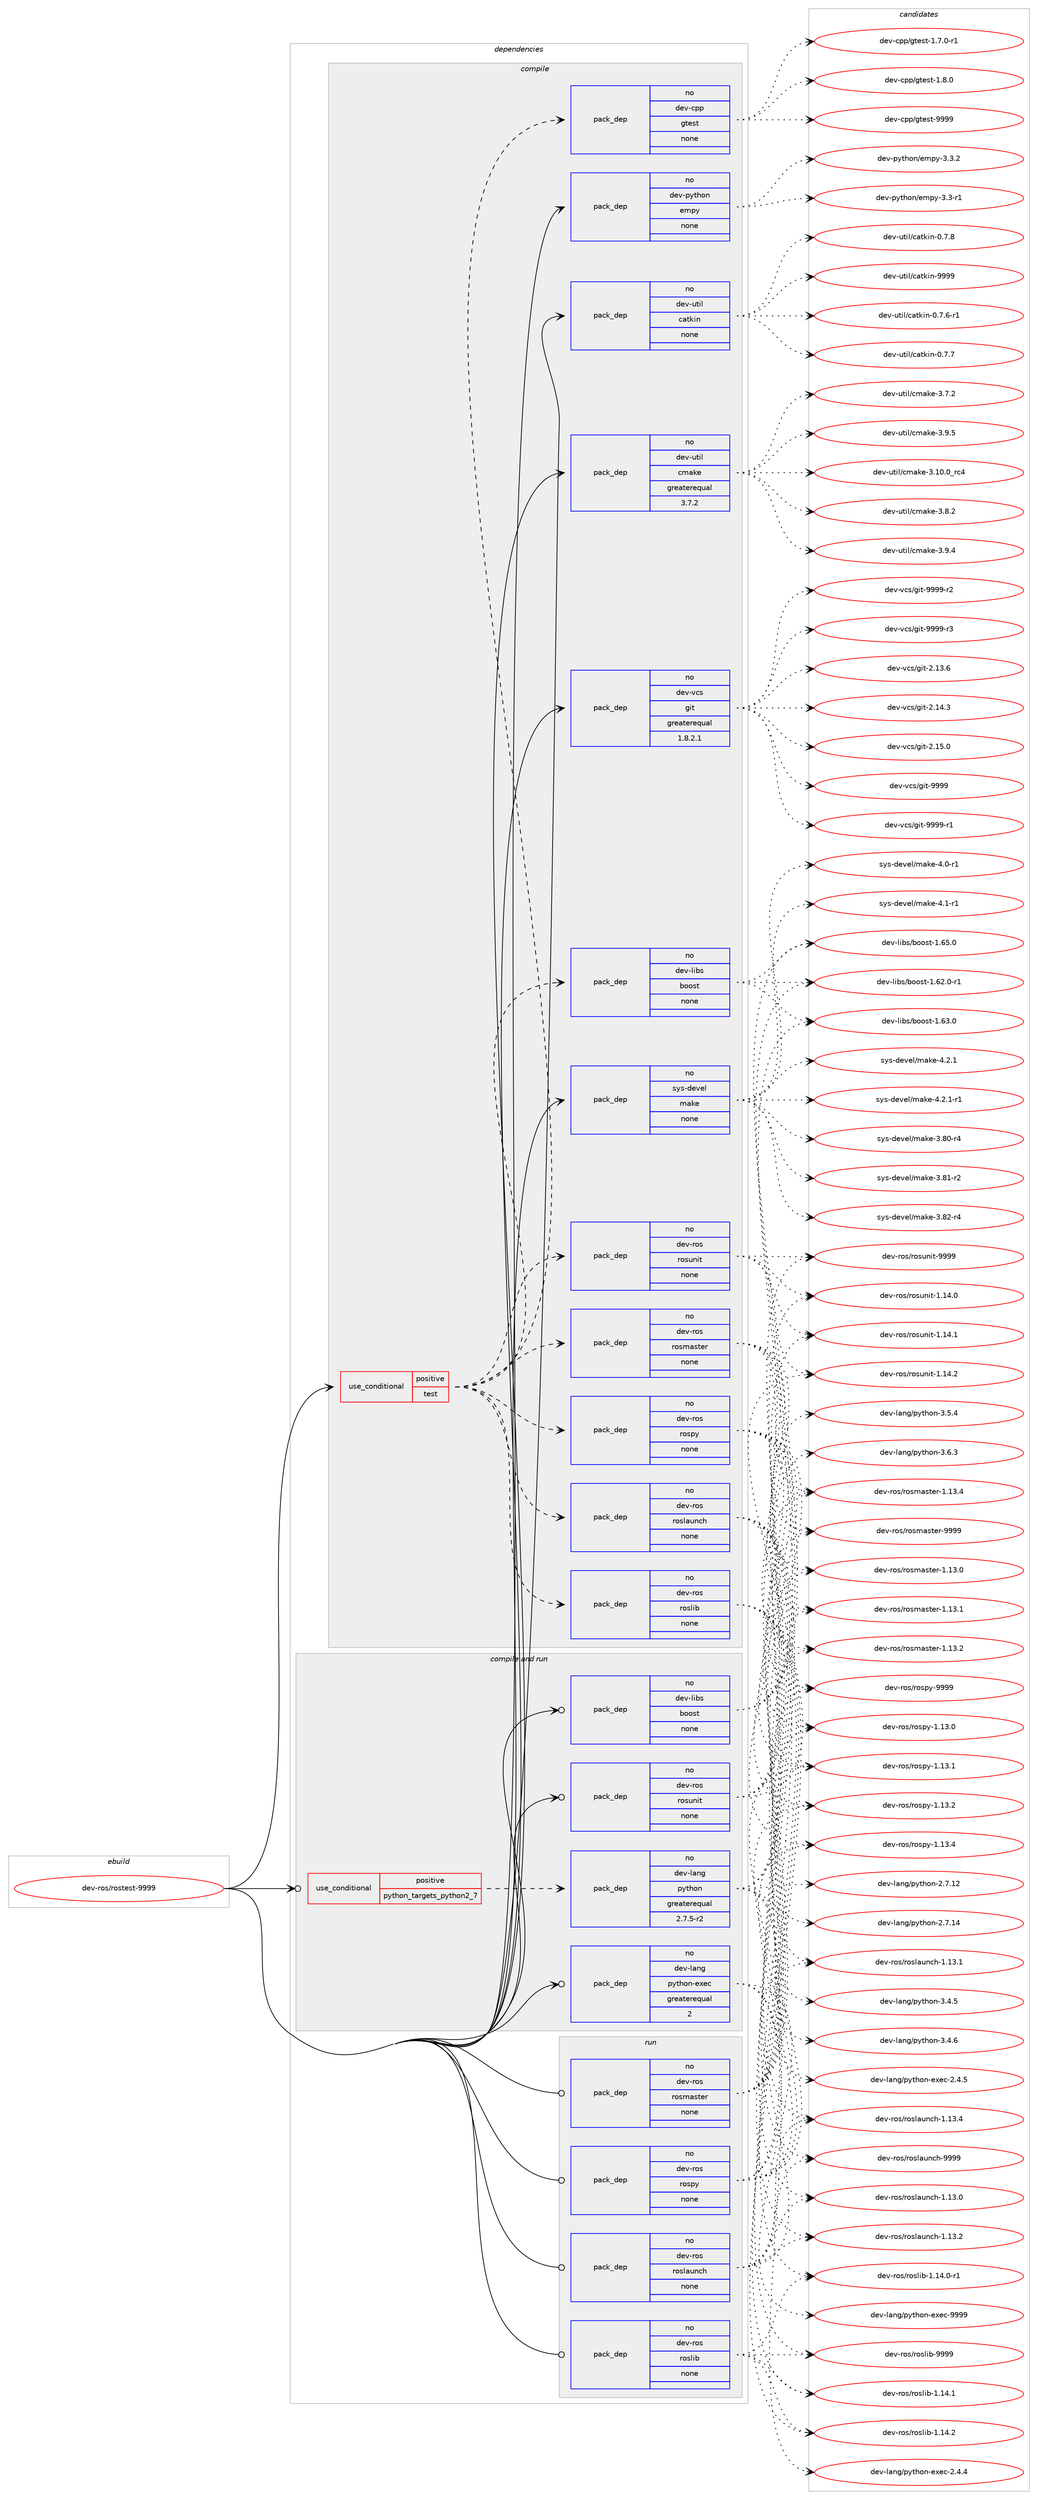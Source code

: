 digraph prolog {

# *************
# Graph options
# *************

newrank=true;
concentrate=true;
compound=true;
graph [rankdir=LR,fontname=Helvetica,fontsize=10,ranksep=1.5];#, ranksep=2.5, nodesep=0.2];
edge  [arrowhead=vee];
node  [fontname=Helvetica,fontsize=10];

# **********
# The ebuild
# **********

subgraph cluster_leftcol {
color=gray;
rank=same;
label=<<i>ebuild</i>>;
id [label="dev-ros/rostest-9999", color=red, width=4, href="../dev-ros/rostest-9999.svg"];
}

# ****************
# The dependencies
# ****************

subgraph cluster_midcol {
color=gray;
label=<<i>dependencies</i>>;
subgraph cluster_compile {
fillcolor="#eeeeee";
style=filled;
label=<<i>compile</i>>;
subgraph cond46967 {
dependency211939 [label=<<TABLE BORDER="0" CELLBORDER="1" CELLSPACING="0" CELLPADDING="4"><TR><TD ROWSPAN="3" CELLPADDING="10">use_conditional</TD></TR><TR><TD>positive</TD></TR><TR><TD>test</TD></TR></TABLE>>, shape=none, color=red];
subgraph pack160985 {
dependency211940 [label=<<TABLE BORDER="0" CELLBORDER="1" CELLSPACING="0" CELLPADDING="4" WIDTH="220"><TR><TD ROWSPAN="6" CELLPADDING="30">pack_dep</TD></TR><TR><TD WIDTH="110">no</TD></TR><TR><TD>dev-ros</TD></TR><TR><TD>rosunit</TD></TR><TR><TD>none</TD></TR><TR><TD></TD></TR></TABLE>>, shape=none, color=blue];
}
dependency211939:e -> dependency211940:w [weight=20,style="dashed",arrowhead="vee"];
subgraph pack160986 {
dependency211941 [label=<<TABLE BORDER="0" CELLBORDER="1" CELLSPACING="0" CELLPADDING="4" WIDTH="220"><TR><TD ROWSPAN="6" CELLPADDING="30">pack_dep</TD></TR><TR><TD WIDTH="110">no</TD></TR><TR><TD>dev-libs</TD></TR><TR><TD>boost</TD></TR><TR><TD>none</TD></TR><TR><TD></TD></TR></TABLE>>, shape=none, color=blue];
}
dependency211939:e -> dependency211941:w [weight=20,style="dashed",arrowhead="vee"];
subgraph pack160987 {
dependency211942 [label=<<TABLE BORDER="0" CELLBORDER="1" CELLSPACING="0" CELLPADDING="4" WIDTH="220"><TR><TD ROWSPAN="6" CELLPADDING="30">pack_dep</TD></TR><TR><TD WIDTH="110">no</TD></TR><TR><TD>dev-ros</TD></TR><TR><TD>roslib</TD></TR><TR><TD>none</TD></TR><TR><TD></TD></TR></TABLE>>, shape=none, color=blue];
}
dependency211939:e -> dependency211942:w [weight=20,style="dashed",arrowhead="vee"];
subgraph pack160988 {
dependency211943 [label=<<TABLE BORDER="0" CELLBORDER="1" CELLSPACING="0" CELLPADDING="4" WIDTH="220"><TR><TD ROWSPAN="6" CELLPADDING="30">pack_dep</TD></TR><TR><TD WIDTH="110">no</TD></TR><TR><TD>dev-ros</TD></TR><TR><TD>rospy</TD></TR><TR><TD>none</TD></TR><TR><TD></TD></TR></TABLE>>, shape=none, color=blue];
}
dependency211939:e -> dependency211943:w [weight=20,style="dashed",arrowhead="vee"];
subgraph pack160989 {
dependency211944 [label=<<TABLE BORDER="0" CELLBORDER="1" CELLSPACING="0" CELLPADDING="4" WIDTH="220"><TR><TD ROWSPAN="6" CELLPADDING="30">pack_dep</TD></TR><TR><TD WIDTH="110">no</TD></TR><TR><TD>dev-ros</TD></TR><TR><TD>roslaunch</TD></TR><TR><TD>none</TD></TR><TR><TD></TD></TR></TABLE>>, shape=none, color=blue];
}
dependency211939:e -> dependency211944:w [weight=20,style="dashed",arrowhead="vee"];
subgraph pack160990 {
dependency211945 [label=<<TABLE BORDER="0" CELLBORDER="1" CELLSPACING="0" CELLPADDING="4" WIDTH="220"><TR><TD ROWSPAN="6" CELLPADDING="30">pack_dep</TD></TR><TR><TD WIDTH="110">no</TD></TR><TR><TD>dev-ros</TD></TR><TR><TD>rosmaster</TD></TR><TR><TD>none</TD></TR><TR><TD></TD></TR></TABLE>>, shape=none, color=blue];
}
dependency211939:e -> dependency211945:w [weight=20,style="dashed",arrowhead="vee"];
subgraph pack160991 {
dependency211946 [label=<<TABLE BORDER="0" CELLBORDER="1" CELLSPACING="0" CELLPADDING="4" WIDTH="220"><TR><TD ROWSPAN="6" CELLPADDING="30">pack_dep</TD></TR><TR><TD WIDTH="110">no</TD></TR><TR><TD>dev-cpp</TD></TR><TR><TD>gtest</TD></TR><TR><TD>none</TD></TR><TR><TD></TD></TR></TABLE>>, shape=none, color=blue];
}
dependency211939:e -> dependency211946:w [weight=20,style="dashed",arrowhead="vee"];
}
id:e -> dependency211939:w [weight=20,style="solid",arrowhead="vee"];
subgraph pack160992 {
dependency211947 [label=<<TABLE BORDER="0" CELLBORDER="1" CELLSPACING="0" CELLPADDING="4" WIDTH="220"><TR><TD ROWSPAN="6" CELLPADDING="30">pack_dep</TD></TR><TR><TD WIDTH="110">no</TD></TR><TR><TD>dev-python</TD></TR><TR><TD>empy</TD></TR><TR><TD>none</TD></TR><TR><TD></TD></TR></TABLE>>, shape=none, color=blue];
}
id:e -> dependency211947:w [weight=20,style="solid",arrowhead="vee"];
subgraph pack160993 {
dependency211948 [label=<<TABLE BORDER="0" CELLBORDER="1" CELLSPACING="0" CELLPADDING="4" WIDTH="220"><TR><TD ROWSPAN="6" CELLPADDING="30">pack_dep</TD></TR><TR><TD WIDTH="110">no</TD></TR><TR><TD>dev-util</TD></TR><TR><TD>catkin</TD></TR><TR><TD>none</TD></TR><TR><TD></TD></TR></TABLE>>, shape=none, color=blue];
}
id:e -> dependency211948:w [weight=20,style="solid",arrowhead="vee"];
subgraph pack160994 {
dependency211949 [label=<<TABLE BORDER="0" CELLBORDER="1" CELLSPACING="0" CELLPADDING="4" WIDTH="220"><TR><TD ROWSPAN="6" CELLPADDING="30">pack_dep</TD></TR><TR><TD WIDTH="110">no</TD></TR><TR><TD>dev-util</TD></TR><TR><TD>cmake</TD></TR><TR><TD>greaterequal</TD></TR><TR><TD>3.7.2</TD></TR></TABLE>>, shape=none, color=blue];
}
id:e -> dependency211949:w [weight=20,style="solid",arrowhead="vee"];
subgraph pack160995 {
dependency211950 [label=<<TABLE BORDER="0" CELLBORDER="1" CELLSPACING="0" CELLPADDING="4" WIDTH="220"><TR><TD ROWSPAN="6" CELLPADDING="30">pack_dep</TD></TR><TR><TD WIDTH="110">no</TD></TR><TR><TD>dev-vcs</TD></TR><TR><TD>git</TD></TR><TR><TD>greaterequal</TD></TR><TR><TD>1.8.2.1</TD></TR></TABLE>>, shape=none, color=blue];
}
id:e -> dependency211950:w [weight=20,style="solid",arrowhead="vee"];
subgraph pack160996 {
dependency211951 [label=<<TABLE BORDER="0" CELLBORDER="1" CELLSPACING="0" CELLPADDING="4" WIDTH="220"><TR><TD ROWSPAN="6" CELLPADDING="30">pack_dep</TD></TR><TR><TD WIDTH="110">no</TD></TR><TR><TD>sys-devel</TD></TR><TR><TD>make</TD></TR><TR><TD>none</TD></TR><TR><TD></TD></TR></TABLE>>, shape=none, color=blue];
}
id:e -> dependency211951:w [weight=20,style="solid",arrowhead="vee"];
}
subgraph cluster_compileandrun {
fillcolor="#eeeeee";
style=filled;
label=<<i>compile and run</i>>;
subgraph cond46968 {
dependency211952 [label=<<TABLE BORDER="0" CELLBORDER="1" CELLSPACING="0" CELLPADDING="4"><TR><TD ROWSPAN="3" CELLPADDING="10">use_conditional</TD></TR><TR><TD>positive</TD></TR><TR><TD>python_targets_python2_7</TD></TR></TABLE>>, shape=none, color=red];
subgraph pack160997 {
dependency211953 [label=<<TABLE BORDER="0" CELLBORDER="1" CELLSPACING="0" CELLPADDING="4" WIDTH="220"><TR><TD ROWSPAN="6" CELLPADDING="30">pack_dep</TD></TR><TR><TD WIDTH="110">no</TD></TR><TR><TD>dev-lang</TD></TR><TR><TD>python</TD></TR><TR><TD>greaterequal</TD></TR><TR><TD>2.7.5-r2</TD></TR></TABLE>>, shape=none, color=blue];
}
dependency211952:e -> dependency211953:w [weight=20,style="dashed",arrowhead="vee"];
}
id:e -> dependency211952:w [weight=20,style="solid",arrowhead="odotvee"];
subgraph pack160998 {
dependency211954 [label=<<TABLE BORDER="0" CELLBORDER="1" CELLSPACING="0" CELLPADDING="4" WIDTH="220"><TR><TD ROWSPAN="6" CELLPADDING="30">pack_dep</TD></TR><TR><TD WIDTH="110">no</TD></TR><TR><TD>dev-lang</TD></TR><TR><TD>python-exec</TD></TR><TR><TD>greaterequal</TD></TR><TR><TD>2</TD></TR></TABLE>>, shape=none, color=blue];
}
id:e -> dependency211954:w [weight=20,style="solid",arrowhead="odotvee"];
subgraph pack160999 {
dependency211955 [label=<<TABLE BORDER="0" CELLBORDER="1" CELLSPACING="0" CELLPADDING="4" WIDTH="220"><TR><TD ROWSPAN="6" CELLPADDING="30">pack_dep</TD></TR><TR><TD WIDTH="110">no</TD></TR><TR><TD>dev-libs</TD></TR><TR><TD>boost</TD></TR><TR><TD>none</TD></TR><TR><TD></TD></TR></TABLE>>, shape=none, color=blue];
}
id:e -> dependency211955:w [weight=20,style="solid",arrowhead="odotvee"];
subgraph pack161000 {
dependency211956 [label=<<TABLE BORDER="0" CELLBORDER="1" CELLSPACING="0" CELLPADDING="4" WIDTH="220"><TR><TD ROWSPAN="6" CELLPADDING="30">pack_dep</TD></TR><TR><TD WIDTH="110">no</TD></TR><TR><TD>dev-ros</TD></TR><TR><TD>rosunit</TD></TR><TR><TD>none</TD></TR><TR><TD></TD></TR></TABLE>>, shape=none, color=blue];
}
id:e -> dependency211956:w [weight=20,style="solid",arrowhead="odotvee"];
}
subgraph cluster_run {
fillcolor="#eeeeee";
style=filled;
label=<<i>run</i>>;
subgraph pack161001 {
dependency211957 [label=<<TABLE BORDER="0" CELLBORDER="1" CELLSPACING="0" CELLPADDING="4" WIDTH="220"><TR><TD ROWSPAN="6" CELLPADDING="30">pack_dep</TD></TR><TR><TD WIDTH="110">no</TD></TR><TR><TD>dev-ros</TD></TR><TR><TD>roslaunch</TD></TR><TR><TD>none</TD></TR><TR><TD></TD></TR></TABLE>>, shape=none, color=blue];
}
id:e -> dependency211957:w [weight=20,style="solid",arrowhead="odot"];
subgraph pack161002 {
dependency211958 [label=<<TABLE BORDER="0" CELLBORDER="1" CELLSPACING="0" CELLPADDING="4" WIDTH="220"><TR><TD ROWSPAN="6" CELLPADDING="30">pack_dep</TD></TR><TR><TD WIDTH="110">no</TD></TR><TR><TD>dev-ros</TD></TR><TR><TD>roslib</TD></TR><TR><TD>none</TD></TR><TR><TD></TD></TR></TABLE>>, shape=none, color=blue];
}
id:e -> dependency211958:w [weight=20,style="solid",arrowhead="odot"];
subgraph pack161003 {
dependency211959 [label=<<TABLE BORDER="0" CELLBORDER="1" CELLSPACING="0" CELLPADDING="4" WIDTH="220"><TR><TD ROWSPAN="6" CELLPADDING="30">pack_dep</TD></TR><TR><TD WIDTH="110">no</TD></TR><TR><TD>dev-ros</TD></TR><TR><TD>rosmaster</TD></TR><TR><TD>none</TD></TR><TR><TD></TD></TR></TABLE>>, shape=none, color=blue];
}
id:e -> dependency211959:w [weight=20,style="solid",arrowhead="odot"];
subgraph pack161004 {
dependency211960 [label=<<TABLE BORDER="0" CELLBORDER="1" CELLSPACING="0" CELLPADDING="4" WIDTH="220"><TR><TD ROWSPAN="6" CELLPADDING="30">pack_dep</TD></TR><TR><TD WIDTH="110">no</TD></TR><TR><TD>dev-ros</TD></TR><TR><TD>rospy</TD></TR><TR><TD>none</TD></TR><TR><TD></TD></TR></TABLE>>, shape=none, color=blue];
}
id:e -> dependency211960:w [weight=20,style="solid",arrowhead="odot"];
}
}

# **************
# The candidates
# **************

subgraph cluster_choices {
rank=same;
color=gray;
label=<<i>candidates</i>>;

subgraph choice160985 {
color=black;
nodesep=1;
choice100101118451141111154711411111511711010511645494649524648 [label="dev-ros/rosunit-1.14.0", color=red, width=4,href="../dev-ros/rosunit-1.14.0.svg"];
choice100101118451141111154711411111511711010511645494649524649 [label="dev-ros/rosunit-1.14.1", color=red, width=4,href="../dev-ros/rosunit-1.14.1.svg"];
choice100101118451141111154711411111511711010511645494649524650 [label="dev-ros/rosunit-1.14.2", color=red, width=4,href="../dev-ros/rosunit-1.14.2.svg"];
choice10010111845114111115471141111151171101051164557575757 [label="dev-ros/rosunit-9999", color=red, width=4,href="../dev-ros/rosunit-9999.svg"];
dependency211940:e -> choice100101118451141111154711411111511711010511645494649524648:w [style=dotted,weight="100"];
dependency211940:e -> choice100101118451141111154711411111511711010511645494649524649:w [style=dotted,weight="100"];
dependency211940:e -> choice100101118451141111154711411111511711010511645494649524650:w [style=dotted,weight="100"];
dependency211940:e -> choice10010111845114111115471141111151171101051164557575757:w [style=dotted,weight="100"];
}
subgraph choice160986 {
color=black;
nodesep=1;
choice10010111845108105981154798111111115116454946545046484511449 [label="dev-libs/boost-1.62.0-r1", color=red, width=4,href="../dev-libs/boost-1.62.0-r1.svg"];
choice1001011184510810598115479811111111511645494654514648 [label="dev-libs/boost-1.63.0", color=red, width=4,href="../dev-libs/boost-1.63.0.svg"];
choice1001011184510810598115479811111111511645494654534648 [label="dev-libs/boost-1.65.0", color=red, width=4,href="../dev-libs/boost-1.65.0.svg"];
dependency211941:e -> choice10010111845108105981154798111111115116454946545046484511449:w [style=dotted,weight="100"];
dependency211941:e -> choice1001011184510810598115479811111111511645494654514648:w [style=dotted,weight="100"];
dependency211941:e -> choice1001011184510810598115479811111111511645494654534648:w [style=dotted,weight="100"];
}
subgraph choice160987 {
color=black;
nodesep=1;
choice100101118451141111154711411111510810598454946495246484511449 [label="dev-ros/roslib-1.14.0-r1", color=red, width=4,href="../dev-ros/roslib-1.14.0-r1.svg"];
choice10010111845114111115471141111151081059845494649524649 [label="dev-ros/roslib-1.14.1", color=red, width=4,href="../dev-ros/roslib-1.14.1.svg"];
choice10010111845114111115471141111151081059845494649524650 [label="dev-ros/roslib-1.14.2", color=red, width=4,href="../dev-ros/roslib-1.14.2.svg"];
choice1001011184511411111547114111115108105984557575757 [label="dev-ros/roslib-9999", color=red, width=4,href="../dev-ros/roslib-9999.svg"];
dependency211942:e -> choice100101118451141111154711411111510810598454946495246484511449:w [style=dotted,weight="100"];
dependency211942:e -> choice10010111845114111115471141111151081059845494649524649:w [style=dotted,weight="100"];
dependency211942:e -> choice10010111845114111115471141111151081059845494649524650:w [style=dotted,weight="100"];
dependency211942:e -> choice1001011184511411111547114111115108105984557575757:w [style=dotted,weight="100"];
}
subgraph choice160988 {
color=black;
nodesep=1;
choice100101118451141111154711411111511212145494649514648 [label="dev-ros/rospy-1.13.0", color=red, width=4,href="../dev-ros/rospy-1.13.0.svg"];
choice100101118451141111154711411111511212145494649514649 [label="dev-ros/rospy-1.13.1", color=red, width=4,href="../dev-ros/rospy-1.13.1.svg"];
choice100101118451141111154711411111511212145494649514650 [label="dev-ros/rospy-1.13.2", color=red, width=4,href="../dev-ros/rospy-1.13.2.svg"];
choice100101118451141111154711411111511212145494649514652 [label="dev-ros/rospy-1.13.4", color=red, width=4,href="../dev-ros/rospy-1.13.4.svg"];
choice10010111845114111115471141111151121214557575757 [label="dev-ros/rospy-9999", color=red, width=4,href="../dev-ros/rospy-9999.svg"];
dependency211943:e -> choice100101118451141111154711411111511212145494649514648:w [style=dotted,weight="100"];
dependency211943:e -> choice100101118451141111154711411111511212145494649514649:w [style=dotted,weight="100"];
dependency211943:e -> choice100101118451141111154711411111511212145494649514650:w [style=dotted,weight="100"];
dependency211943:e -> choice100101118451141111154711411111511212145494649514652:w [style=dotted,weight="100"];
dependency211943:e -> choice10010111845114111115471141111151121214557575757:w [style=dotted,weight="100"];
}
subgraph choice160989 {
color=black;
nodesep=1;
choice1001011184511411111547114111115108971171109910445494649514648 [label="dev-ros/roslaunch-1.13.0", color=red, width=4,href="../dev-ros/roslaunch-1.13.0.svg"];
choice1001011184511411111547114111115108971171109910445494649514649 [label="dev-ros/roslaunch-1.13.1", color=red, width=4,href="../dev-ros/roslaunch-1.13.1.svg"];
choice1001011184511411111547114111115108971171109910445494649514650 [label="dev-ros/roslaunch-1.13.2", color=red, width=4,href="../dev-ros/roslaunch-1.13.2.svg"];
choice1001011184511411111547114111115108971171109910445494649514652 [label="dev-ros/roslaunch-1.13.4", color=red, width=4,href="../dev-ros/roslaunch-1.13.4.svg"];
choice100101118451141111154711411111510897117110991044557575757 [label="dev-ros/roslaunch-9999", color=red, width=4,href="../dev-ros/roslaunch-9999.svg"];
dependency211944:e -> choice1001011184511411111547114111115108971171109910445494649514648:w [style=dotted,weight="100"];
dependency211944:e -> choice1001011184511411111547114111115108971171109910445494649514649:w [style=dotted,weight="100"];
dependency211944:e -> choice1001011184511411111547114111115108971171109910445494649514650:w [style=dotted,weight="100"];
dependency211944:e -> choice1001011184511411111547114111115108971171109910445494649514652:w [style=dotted,weight="100"];
dependency211944:e -> choice100101118451141111154711411111510897117110991044557575757:w [style=dotted,weight="100"];
}
subgraph choice160990 {
color=black;
nodesep=1;
choice10010111845114111115471141111151099711511610111445494649514648 [label="dev-ros/rosmaster-1.13.0", color=red, width=4,href="../dev-ros/rosmaster-1.13.0.svg"];
choice10010111845114111115471141111151099711511610111445494649514649 [label="dev-ros/rosmaster-1.13.1", color=red, width=4,href="../dev-ros/rosmaster-1.13.1.svg"];
choice10010111845114111115471141111151099711511610111445494649514650 [label="dev-ros/rosmaster-1.13.2", color=red, width=4,href="../dev-ros/rosmaster-1.13.2.svg"];
choice10010111845114111115471141111151099711511610111445494649514652 [label="dev-ros/rosmaster-1.13.4", color=red, width=4,href="../dev-ros/rosmaster-1.13.4.svg"];
choice1001011184511411111547114111115109971151161011144557575757 [label="dev-ros/rosmaster-9999", color=red, width=4,href="../dev-ros/rosmaster-9999.svg"];
dependency211945:e -> choice10010111845114111115471141111151099711511610111445494649514648:w [style=dotted,weight="100"];
dependency211945:e -> choice10010111845114111115471141111151099711511610111445494649514649:w [style=dotted,weight="100"];
dependency211945:e -> choice10010111845114111115471141111151099711511610111445494649514650:w [style=dotted,weight="100"];
dependency211945:e -> choice10010111845114111115471141111151099711511610111445494649514652:w [style=dotted,weight="100"];
dependency211945:e -> choice1001011184511411111547114111115109971151161011144557575757:w [style=dotted,weight="100"];
}
subgraph choice160991 {
color=black;
nodesep=1;
choice1001011184599112112471031161011151164549465546484511449 [label="dev-cpp/gtest-1.7.0-r1", color=red, width=4,href="../dev-cpp/gtest-1.7.0-r1.svg"];
choice100101118459911211247103116101115116454946564648 [label="dev-cpp/gtest-1.8.0", color=red, width=4,href="../dev-cpp/gtest-1.8.0.svg"];
choice1001011184599112112471031161011151164557575757 [label="dev-cpp/gtest-9999", color=red, width=4,href="../dev-cpp/gtest-9999.svg"];
dependency211946:e -> choice1001011184599112112471031161011151164549465546484511449:w [style=dotted,weight="100"];
dependency211946:e -> choice100101118459911211247103116101115116454946564648:w [style=dotted,weight="100"];
dependency211946:e -> choice1001011184599112112471031161011151164557575757:w [style=dotted,weight="100"];
}
subgraph choice160992 {
color=black;
nodesep=1;
choice1001011184511212111610411111047101109112121455146514511449 [label="dev-python/empy-3.3-r1", color=red, width=4,href="../dev-python/empy-3.3-r1.svg"];
choice1001011184511212111610411111047101109112121455146514650 [label="dev-python/empy-3.3.2", color=red, width=4,href="../dev-python/empy-3.3.2.svg"];
dependency211947:e -> choice1001011184511212111610411111047101109112121455146514511449:w [style=dotted,weight="100"];
dependency211947:e -> choice1001011184511212111610411111047101109112121455146514650:w [style=dotted,weight="100"];
}
subgraph choice160993 {
color=black;
nodesep=1;
choice100101118451171161051084799971161071051104548465546544511449 [label="dev-util/catkin-0.7.6-r1", color=red, width=4,href="../dev-util/catkin-0.7.6-r1.svg"];
choice10010111845117116105108479997116107105110454846554655 [label="dev-util/catkin-0.7.7", color=red, width=4,href="../dev-util/catkin-0.7.7.svg"];
choice10010111845117116105108479997116107105110454846554656 [label="dev-util/catkin-0.7.8", color=red, width=4,href="../dev-util/catkin-0.7.8.svg"];
choice100101118451171161051084799971161071051104557575757 [label="dev-util/catkin-9999", color=red, width=4,href="../dev-util/catkin-9999.svg"];
dependency211948:e -> choice100101118451171161051084799971161071051104548465546544511449:w [style=dotted,weight="100"];
dependency211948:e -> choice10010111845117116105108479997116107105110454846554655:w [style=dotted,weight="100"];
dependency211948:e -> choice10010111845117116105108479997116107105110454846554656:w [style=dotted,weight="100"];
dependency211948:e -> choice100101118451171161051084799971161071051104557575757:w [style=dotted,weight="100"];
}
subgraph choice160994 {
color=black;
nodesep=1;
choice1001011184511711610510847991099710710145514649484648951149952 [label="dev-util/cmake-3.10.0_rc4", color=red, width=4,href="../dev-util/cmake-3.10.0_rc4.svg"];
choice10010111845117116105108479910997107101455146554650 [label="dev-util/cmake-3.7.2", color=red, width=4,href="../dev-util/cmake-3.7.2.svg"];
choice10010111845117116105108479910997107101455146564650 [label="dev-util/cmake-3.8.2", color=red, width=4,href="../dev-util/cmake-3.8.2.svg"];
choice10010111845117116105108479910997107101455146574652 [label="dev-util/cmake-3.9.4", color=red, width=4,href="../dev-util/cmake-3.9.4.svg"];
choice10010111845117116105108479910997107101455146574653 [label="dev-util/cmake-3.9.5", color=red, width=4,href="../dev-util/cmake-3.9.5.svg"];
dependency211949:e -> choice1001011184511711610510847991099710710145514649484648951149952:w [style=dotted,weight="100"];
dependency211949:e -> choice10010111845117116105108479910997107101455146554650:w [style=dotted,weight="100"];
dependency211949:e -> choice10010111845117116105108479910997107101455146564650:w [style=dotted,weight="100"];
dependency211949:e -> choice10010111845117116105108479910997107101455146574652:w [style=dotted,weight="100"];
dependency211949:e -> choice10010111845117116105108479910997107101455146574653:w [style=dotted,weight="100"];
}
subgraph choice160995 {
color=black;
nodesep=1;
choice10010111845118991154710310511645504649514654 [label="dev-vcs/git-2.13.6", color=red, width=4,href="../dev-vcs/git-2.13.6.svg"];
choice10010111845118991154710310511645504649524651 [label="dev-vcs/git-2.14.3", color=red, width=4,href="../dev-vcs/git-2.14.3.svg"];
choice10010111845118991154710310511645504649534648 [label="dev-vcs/git-2.15.0", color=red, width=4,href="../dev-vcs/git-2.15.0.svg"];
choice1001011184511899115471031051164557575757 [label="dev-vcs/git-9999", color=red, width=4,href="../dev-vcs/git-9999.svg"];
choice10010111845118991154710310511645575757574511449 [label="dev-vcs/git-9999-r1", color=red, width=4,href="../dev-vcs/git-9999-r1.svg"];
choice10010111845118991154710310511645575757574511450 [label="dev-vcs/git-9999-r2", color=red, width=4,href="../dev-vcs/git-9999-r2.svg"];
choice10010111845118991154710310511645575757574511451 [label="dev-vcs/git-9999-r3", color=red, width=4,href="../dev-vcs/git-9999-r3.svg"];
dependency211950:e -> choice10010111845118991154710310511645504649514654:w [style=dotted,weight="100"];
dependency211950:e -> choice10010111845118991154710310511645504649524651:w [style=dotted,weight="100"];
dependency211950:e -> choice10010111845118991154710310511645504649534648:w [style=dotted,weight="100"];
dependency211950:e -> choice1001011184511899115471031051164557575757:w [style=dotted,weight="100"];
dependency211950:e -> choice10010111845118991154710310511645575757574511449:w [style=dotted,weight="100"];
dependency211950:e -> choice10010111845118991154710310511645575757574511450:w [style=dotted,weight="100"];
dependency211950:e -> choice10010111845118991154710310511645575757574511451:w [style=dotted,weight="100"];
}
subgraph choice160996 {
color=black;
nodesep=1;
choice11512111545100101118101108471099710710145514656484511452 [label="sys-devel/make-3.80-r4", color=red, width=4,href="../sys-devel/make-3.80-r4.svg"];
choice11512111545100101118101108471099710710145514656494511450 [label="sys-devel/make-3.81-r2", color=red, width=4,href="../sys-devel/make-3.81-r2.svg"];
choice11512111545100101118101108471099710710145514656504511452 [label="sys-devel/make-3.82-r4", color=red, width=4,href="../sys-devel/make-3.82-r4.svg"];
choice115121115451001011181011084710997107101455246484511449 [label="sys-devel/make-4.0-r1", color=red, width=4,href="../sys-devel/make-4.0-r1.svg"];
choice115121115451001011181011084710997107101455246494511449 [label="sys-devel/make-4.1-r1", color=red, width=4,href="../sys-devel/make-4.1-r1.svg"];
choice115121115451001011181011084710997107101455246504649 [label="sys-devel/make-4.2.1", color=red, width=4,href="../sys-devel/make-4.2.1.svg"];
choice1151211154510010111810110847109971071014552465046494511449 [label="sys-devel/make-4.2.1-r1", color=red, width=4,href="../sys-devel/make-4.2.1-r1.svg"];
dependency211951:e -> choice11512111545100101118101108471099710710145514656484511452:w [style=dotted,weight="100"];
dependency211951:e -> choice11512111545100101118101108471099710710145514656494511450:w [style=dotted,weight="100"];
dependency211951:e -> choice11512111545100101118101108471099710710145514656504511452:w [style=dotted,weight="100"];
dependency211951:e -> choice115121115451001011181011084710997107101455246484511449:w [style=dotted,weight="100"];
dependency211951:e -> choice115121115451001011181011084710997107101455246494511449:w [style=dotted,weight="100"];
dependency211951:e -> choice115121115451001011181011084710997107101455246504649:w [style=dotted,weight="100"];
dependency211951:e -> choice1151211154510010111810110847109971071014552465046494511449:w [style=dotted,weight="100"];
}
subgraph choice160997 {
color=black;
nodesep=1;
choice10010111845108971101034711212111610411111045504655464950 [label="dev-lang/python-2.7.12", color=red, width=4,href="../dev-lang/python-2.7.12.svg"];
choice10010111845108971101034711212111610411111045504655464952 [label="dev-lang/python-2.7.14", color=red, width=4,href="../dev-lang/python-2.7.14.svg"];
choice100101118451089711010347112121116104111110455146524653 [label="dev-lang/python-3.4.5", color=red, width=4,href="../dev-lang/python-3.4.5.svg"];
choice100101118451089711010347112121116104111110455146524654 [label="dev-lang/python-3.4.6", color=red, width=4,href="../dev-lang/python-3.4.6.svg"];
choice100101118451089711010347112121116104111110455146534652 [label="dev-lang/python-3.5.4", color=red, width=4,href="../dev-lang/python-3.5.4.svg"];
choice100101118451089711010347112121116104111110455146544651 [label="dev-lang/python-3.6.3", color=red, width=4,href="../dev-lang/python-3.6.3.svg"];
dependency211953:e -> choice10010111845108971101034711212111610411111045504655464950:w [style=dotted,weight="100"];
dependency211953:e -> choice10010111845108971101034711212111610411111045504655464952:w [style=dotted,weight="100"];
dependency211953:e -> choice100101118451089711010347112121116104111110455146524653:w [style=dotted,weight="100"];
dependency211953:e -> choice100101118451089711010347112121116104111110455146524654:w [style=dotted,weight="100"];
dependency211953:e -> choice100101118451089711010347112121116104111110455146534652:w [style=dotted,weight="100"];
dependency211953:e -> choice100101118451089711010347112121116104111110455146544651:w [style=dotted,weight="100"];
}
subgraph choice160998 {
color=black;
nodesep=1;
choice1001011184510897110103471121211161041111104510112010199455046524652 [label="dev-lang/python-exec-2.4.4", color=red, width=4,href="../dev-lang/python-exec-2.4.4.svg"];
choice1001011184510897110103471121211161041111104510112010199455046524653 [label="dev-lang/python-exec-2.4.5", color=red, width=4,href="../dev-lang/python-exec-2.4.5.svg"];
choice10010111845108971101034711212111610411111045101120101994557575757 [label="dev-lang/python-exec-9999", color=red, width=4,href="../dev-lang/python-exec-9999.svg"];
dependency211954:e -> choice1001011184510897110103471121211161041111104510112010199455046524652:w [style=dotted,weight="100"];
dependency211954:e -> choice1001011184510897110103471121211161041111104510112010199455046524653:w [style=dotted,weight="100"];
dependency211954:e -> choice10010111845108971101034711212111610411111045101120101994557575757:w [style=dotted,weight="100"];
}
subgraph choice160999 {
color=black;
nodesep=1;
choice10010111845108105981154798111111115116454946545046484511449 [label="dev-libs/boost-1.62.0-r1", color=red, width=4,href="../dev-libs/boost-1.62.0-r1.svg"];
choice1001011184510810598115479811111111511645494654514648 [label="dev-libs/boost-1.63.0", color=red, width=4,href="../dev-libs/boost-1.63.0.svg"];
choice1001011184510810598115479811111111511645494654534648 [label="dev-libs/boost-1.65.0", color=red, width=4,href="../dev-libs/boost-1.65.0.svg"];
dependency211955:e -> choice10010111845108105981154798111111115116454946545046484511449:w [style=dotted,weight="100"];
dependency211955:e -> choice1001011184510810598115479811111111511645494654514648:w [style=dotted,weight="100"];
dependency211955:e -> choice1001011184510810598115479811111111511645494654534648:w [style=dotted,weight="100"];
}
subgraph choice161000 {
color=black;
nodesep=1;
choice100101118451141111154711411111511711010511645494649524648 [label="dev-ros/rosunit-1.14.0", color=red, width=4,href="../dev-ros/rosunit-1.14.0.svg"];
choice100101118451141111154711411111511711010511645494649524649 [label="dev-ros/rosunit-1.14.1", color=red, width=4,href="../dev-ros/rosunit-1.14.1.svg"];
choice100101118451141111154711411111511711010511645494649524650 [label="dev-ros/rosunit-1.14.2", color=red, width=4,href="../dev-ros/rosunit-1.14.2.svg"];
choice10010111845114111115471141111151171101051164557575757 [label="dev-ros/rosunit-9999", color=red, width=4,href="../dev-ros/rosunit-9999.svg"];
dependency211956:e -> choice100101118451141111154711411111511711010511645494649524648:w [style=dotted,weight="100"];
dependency211956:e -> choice100101118451141111154711411111511711010511645494649524649:w [style=dotted,weight="100"];
dependency211956:e -> choice100101118451141111154711411111511711010511645494649524650:w [style=dotted,weight="100"];
dependency211956:e -> choice10010111845114111115471141111151171101051164557575757:w [style=dotted,weight="100"];
}
subgraph choice161001 {
color=black;
nodesep=1;
choice1001011184511411111547114111115108971171109910445494649514648 [label="dev-ros/roslaunch-1.13.0", color=red, width=4,href="../dev-ros/roslaunch-1.13.0.svg"];
choice1001011184511411111547114111115108971171109910445494649514649 [label="dev-ros/roslaunch-1.13.1", color=red, width=4,href="../dev-ros/roslaunch-1.13.1.svg"];
choice1001011184511411111547114111115108971171109910445494649514650 [label="dev-ros/roslaunch-1.13.2", color=red, width=4,href="../dev-ros/roslaunch-1.13.2.svg"];
choice1001011184511411111547114111115108971171109910445494649514652 [label="dev-ros/roslaunch-1.13.4", color=red, width=4,href="../dev-ros/roslaunch-1.13.4.svg"];
choice100101118451141111154711411111510897117110991044557575757 [label="dev-ros/roslaunch-9999", color=red, width=4,href="../dev-ros/roslaunch-9999.svg"];
dependency211957:e -> choice1001011184511411111547114111115108971171109910445494649514648:w [style=dotted,weight="100"];
dependency211957:e -> choice1001011184511411111547114111115108971171109910445494649514649:w [style=dotted,weight="100"];
dependency211957:e -> choice1001011184511411111547114111115108971171109910445494649514650:w [style=dotted,weight="100"];
dependency211957:e -> choice1001011184511411111547114111115108971171109910445494649514652:w [style=dotted,weight="100"];
dependency211957:e -> choice100101118451141111154711411111510897117110991044557575757:w [style=dotted,weight="100"];
}
subgraph choice161002 {
color=black;
nodesep=1;
choice100101118451141111154711411111510810598454946495246484511449 [label="dev-ros/roslib-1.14.0-r1", color=red, width=4,href="../dev-ros/roslib-1.14.0-r1.svg"];
choice10010111845114111115471141111151081059845494649524649 [label="dev-ros/roslib-1.14.1", color=red, width=4,href="../dev-ros/roslib-1.14.1.svg"];
choice10010111845114111115471141111151081059845494649524650 [label="dev-ros/roslib-1.14.2", color=red, width=4,href="../dev-ros/roslib-1.14.2.svg"];
choice1001011184511411111547114111115108105984557575757 [label="dev-ros/roslib-9999", color=red, width=4,href="../dev-ros/roslib-9999.svg"];
dependency211958:e -> choice100101118451141111154711411111510810598454946495246484511449:w [style=dotted,weight="100"];
dependency211958:e -> choice10010111845114111115471141111151081059845494649524649:w [style=dotted,weight="100"];
dependency211958:e -> choice10010111845114111115471141111151081059845494649524650:w [style=dotted,weight="100"];
dependency211958:e -> choice1001011184511411111547114111115108105984557575757:w [style=dotted,weight="100"];
}
subgraph choice161003 {
color=black;
nodesep=1;
choice10010111845114111115471141111151099711511610111445494649514648 [label="dev-ros/rosmaster-1.13.0", color=red, width=4,href="../dev-ros/rosmaster-1.13.0.svg"];
choice10010111845114111115471141111151099711511610111445494649514649 [label="dev-ros/rosmaster-1.13.1", color=red, width=4,href="../dev-ros/rosmaster-1.13.1.svg"];
choice10010111845114111115471141111151099711511610111445494649514650 [label="dev-ros/rosmaster-1.13.2", color=red, width=4,href="../dev-ros/rosmaster-1.13.2.svg"];
choice10010111845114111115471141111151099711511610111445494649514652 [label="dev-ros/rosmaster-1.13.4", color=red, width=4,href="../dev-ros/rosmaster-1.13.4.svg"];
choice1001011184511411111547114111115109971151161011144557575757 [label="dev-ros/rosmaster-9999", color=red, width=4,href="../dev-ros/rosmaster-9999.svg"];
dependency211959:e -> choice10010111845114111115471141111151099711511610111445494649514648:w [style=dotted,weight="100"];
dependency211959:e -> choice10010111845114111115471141111151099711511610111445494649514649:w [style=dotted,weight="100"];
dependency211959:e -> choice10010111845114111115471141111151099711511610111445494649514650:w [style=dotted,weight="100"];
dependency211959:e -> choice10010111845114111115471141111151099711511610111445494649514652:w [style=dotted,weight="100"];
dependency211959:e -> choice1001011184511411111547114111115109971151161011144557575757:w [style=dotted,weight="100"];
}
subgraph choice161004 {
color=black;
nodesep=1;
choice100101118451141111154711411111511212145494649514648 [label="dev-ros/rospy-1.13.0", color=red, width=4,href="../dev-ros/rospy-1.13.0.svg"];
choice100101118451141111154711411111511212145494649514649 [label="dev-ros/rospy-1.13.1", color=red, width=4,href="../dev-ros/rospy-1.13.1.svg"];
choice100101118451141111154711411111511212145494649514650 [label="dev-ros/rospy-1.13.2", color=red, width=4,href="../dev-ros/rospy-1.13.2.svg"];
choice100101118451141111154711411111511212145494649514652 [label="dev-ros/rospy-1.13.4", color=red, width=4,href="../dev-ros/rospy-1.13.4.svg"];
choice10010111845114111115471141111151121214557575757 [label="dev-ros/rospy-9999", color=red, width=4,href="../dev-ros/rospy-9999.svg"];
dependency211960:e -> choice100101118451141111154711411111511212145494649514648:w [style=dotted,weight="100"];
dependency211960:e -> choice100101118451141111154711411111511212145494649514649:w [style=dotted,weight="100"];
dependency211960:e -> choice100101118451141111154711411111511212145494649514650:w [style=dotted,weight="100"];
dependency211960:e -> choice100101118451141111154711411111511212145494649514652:w [style=dotted,weight="100"];
dependency211960:e -> choice10010111845114111115471141111151121214557575757:w [style=dotted,weight="100"];
}
}

}
